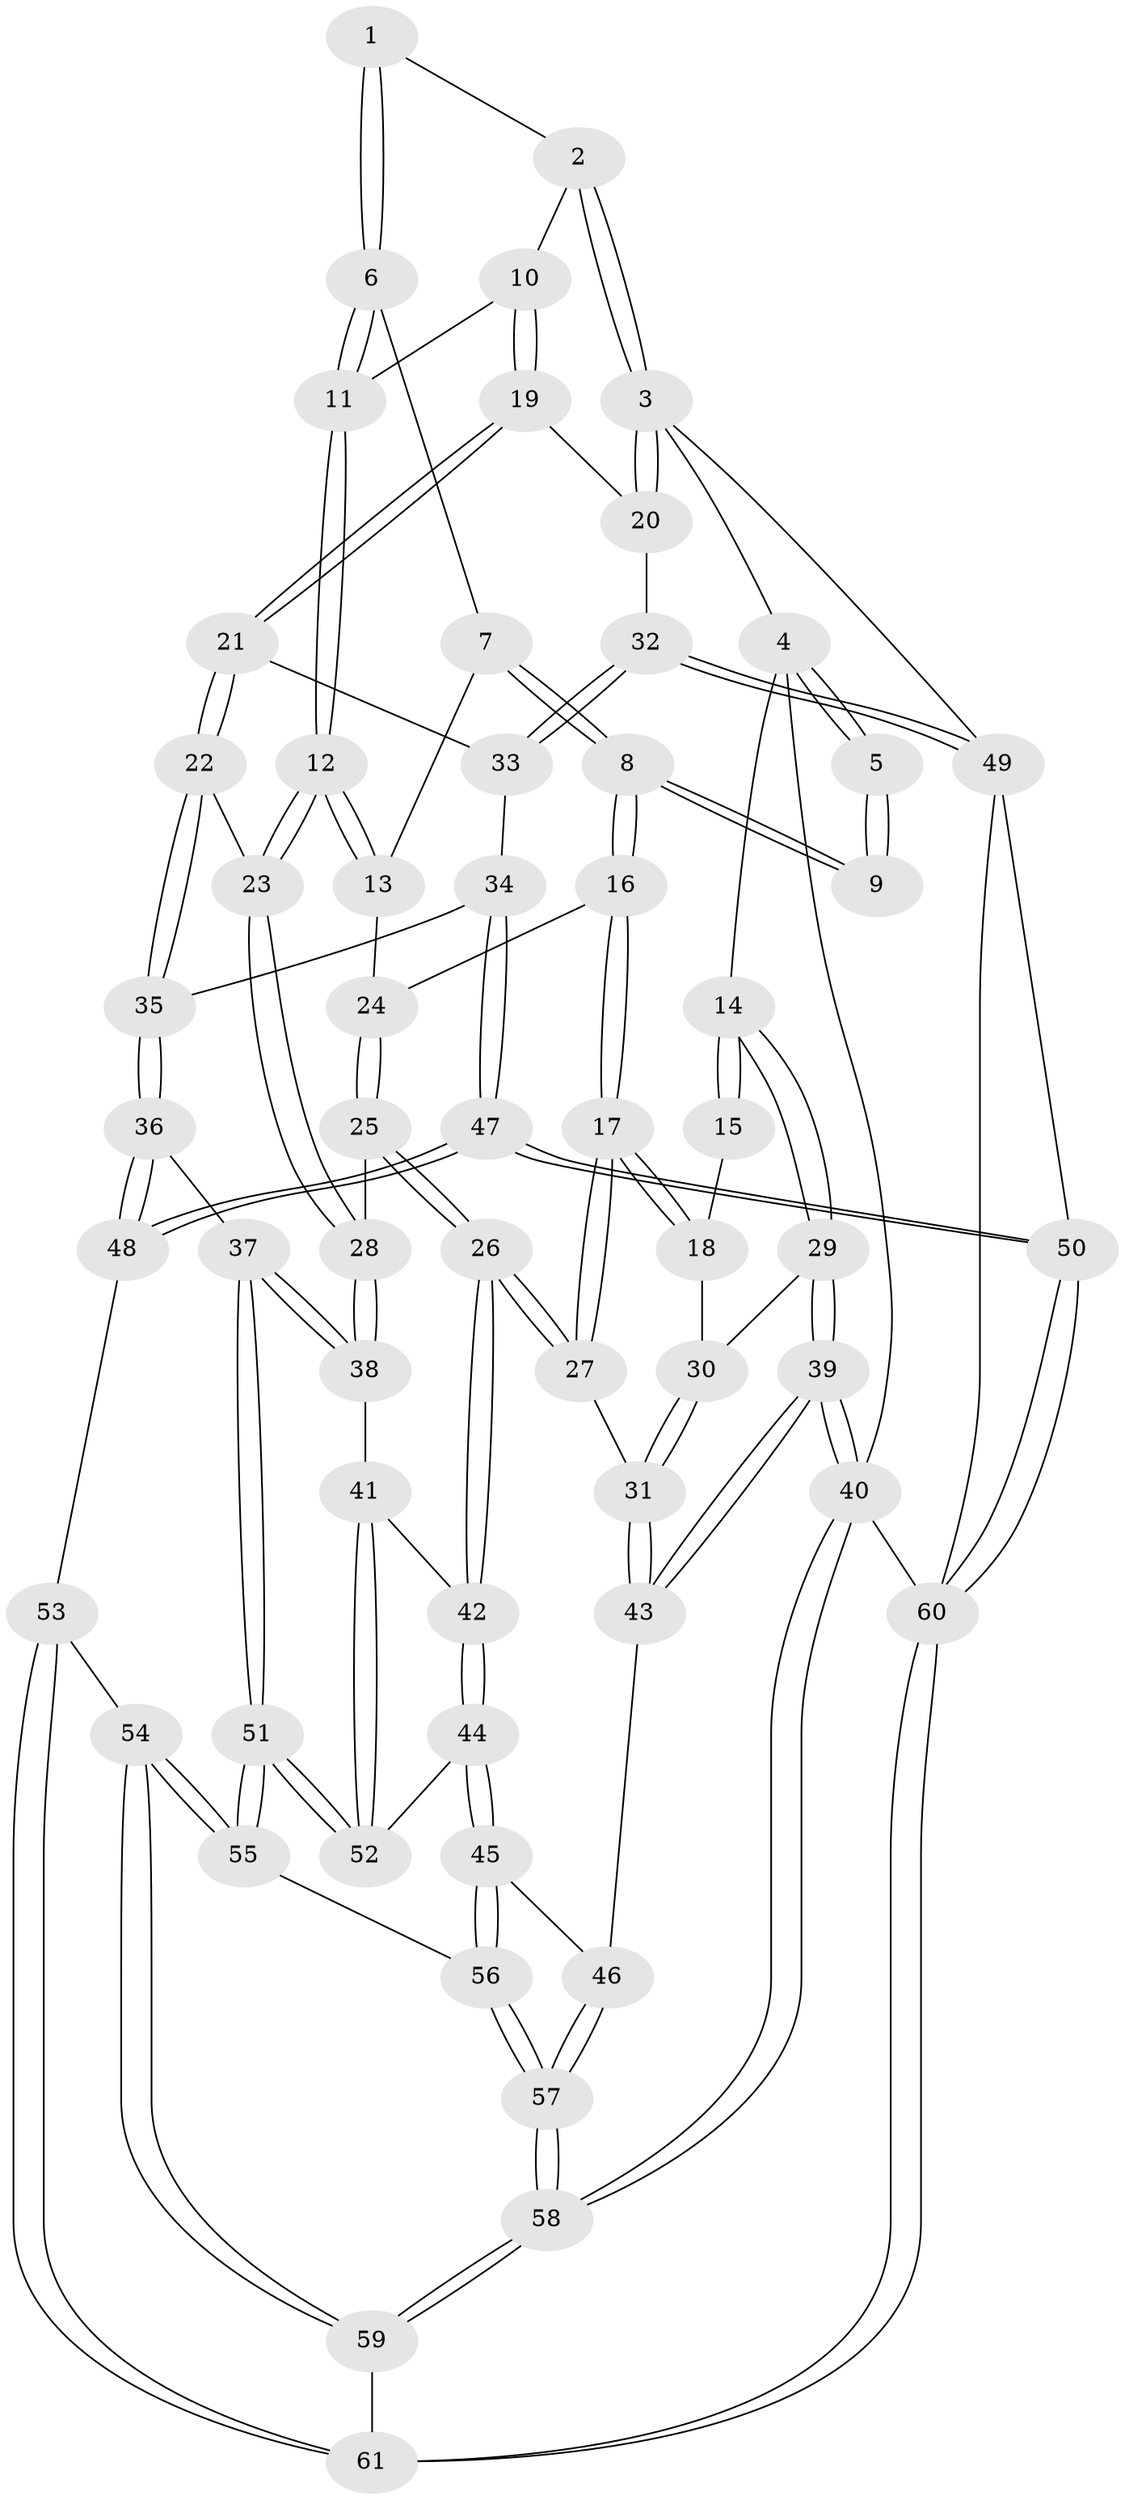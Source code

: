 // coarse degree distribution, {4: 0.2916666666666667, 3: 0.16666666666666666, 6: 0.125, 5: 0.375, 7: 0.041666666666666664}
// Generated by graph-tools (version 1.1) at 2025/06/03/04/25 22:06:02]
// undirected, 61 vertices, 149 edges
graph export_dot {
graph [start="1"]
  node [color=gray90,style=filled];
  1 [pos="+0.521372316680234+0"];
  2 [pos="+0.8172198073323046+0"];
  3 [pos="+1+0"];
  4 [pos="+0+0"];
  5 [pos="+0.16681886380537847+0"];
  6 [pos="+0.48938685636460366+0"];
  7 [pos="+0.4052685628336876+0.11012903000118703"];
  8 [pos="+0.2986047685677745+0.17415165819028167"];
  9 [pos="+0.23009346382899754+0.15414459975325306"];
  10 [pos="+0.8207555842731944+0.1661620403929465"];
  11 [pos="+0.6791116402792797+0.2077079654848827"];
  12 [pos="+0.5972986973735384+0.32570858993646323"];
  13 [pos="+0.5206234705393107+0.25864610947096195"];
  14 [pos="+0+0"];
  15 [pos="+0.18861297372779753+0.16004922358816764"];
  16 [pos="+0.3103768850273194+0.27157051990190223"];
  17 [pos="+0.23102540807591904+0.37380113701165946"];
  18 [pos="+0.06011316203580157+0.30977228959251585"];
  19 [pos="+0.8278470718461316+0.17277982617481197"];
  20 [pos="+1+0.02483674435189463"];
  21 [pos="+0.9068006493284086+0.328167983675042"];
  22 [pos="+0.6546473268274948+0.39712648845260456"];
  23 [pos="+0.5965843574273477+0.34977463503657175"];
  24 [pos="+0.36052703096385774+0.32393527335199473"];
  25 [pos="+0.4297242628740936+0.4277047132028651"];
  26 [pos="+0.2804717776221837+0.5046210762202127"];
  27 [pos="+0.22937062016925086+0.46762582860818747"];
  28 [pos="+0.47048320866945953+0.4393085075146853"];
  29 [pos="+0+0.2690775051511499"];
  30 [pos="+0.048240883431021175+0.31577246797399205"];
  31 [pos="+0.1036546712625193+0.49482257275825636"];
  32 [pos="+1+0.44289810319481987"];
  33 [pos="+0.9190031484855465+0.33937085170761183"];
  34 [pos="+0.7611139465512582+0.5144948612496818"];
  35 [pos="+0.6550521264845126+0.39806177137312004"];
  36 [pos="+0.5984589797190442+0.6523057664505457"];
  37 [pos="+0.5790540331771269+0.6441307949009217"];
  38 [pos="+0.48521147572566076+0.5156078425759815"];
  39 [pos="+0+0.6663359283138847"];
  40 [pos="+0+1"];
  41 [pos="+0.4192327622152187+0.5712952774598336"];
  42 [pos="+0.2848409299680417+0.5451764486444122"];
  43 [pos="+0.018459935748787716+0.621342150796601"];
  44 [pos="+0.27759066060575877+0.613258799179292"];
  45 [pos="+0.13022855648505893+0.6789348353929596"];
  46 [pos="+0.12739504649506572+0.6788836129348746"];
  47 [pos="+0.7976605640949106+0.741988792820426"];
  48 [pos="+0.7120189971391446+0.7419394655809178"];
  49 [pos="+1+0.66959246961244"];
  50 [pos="+0.8065480673942564+0.7454139096541138"];
  51 [pos="+0.37419662413196664+0.7110387268989095"];
  52 [pos="+0.36561838423426163+0.6950531784330006"];
  53 [pos="+0.6472262669995282+0.7975352080430745"];
  54 [pos="+0.42079564608579173+0.8703705189930719"];
  55 [pos="+0.36397652773072+0.7711602648143336"];
  56 [pos="+0.2636958855155244+0.7905374305783479"];
  57 [pos="+0.12388143364072415+0.988898712273484"];
  58 [pos="+0.03779214377557442+1"];
  59 [pos="+0.35199597285950834+1"];
  60 [pos="+0.8185095635263414+1"];
  61 [pos="+0.5387983280925586+1"];
  1 -- 2;
  1 -- 6;
  1 -- 6;
  2 -- 3;
  2 -- 3;
  2 -- 10;
  3 -- 4;
  3 -- 20;
  3 -- 20;
  3 -- 49;
  4 -- 5;
  4 -- 5;
  4 -- 14;
  4 -- 40;
  5 -- 9;
  5 -- 9;
  6 -- 7;
  6 -- 11;
  6 -- 11;
  7 -- 8;
  7 -- 8;
  7 -- 13;
  8 -- 9;
  8 -- 9;
  8 -- 16;
  8 -- 16;
  10 -- 11;
  10 -- 19;
  10 -- 19;
  11 -- 12;
  11 -- 12;
  12 -- 13;
  12 -- 13;
  12 -- 23;
  12 -- 23;
  13 -- 24;
  14 -- 15;
  14 -- 15;
  14 -- 29;
  14 -- 29;
  15 -- 18;
  16 -- 17;
  16 -- 17;
  16 -- 24;
  17 -- 18;
  17 -- 18;
  17 -- 27;
  17 -- 27;
  18 -- 30;
  19 -- 20;
  19 -- 21;
  19 -- 21;
  20 -- 32;
  21 -- 22;
  21 -- 22;
  21 -- 33;
  22 -- 23;
  22 -- 35;
  22 -- 35;
  23 -- 28;
  23 -- 28;
  24 -- 25;
  24 -- 25;
  25 -- 26;
  25 -- 26;
  25 -- 28;
  26 -- 27;
  26 -- 27;
  26 -- 42;
  26 -- 42;
  27 -- 31;
  28 -- 38;
  28 -- 38;
  29 -- 30;
  29 -- 39;
  29 -- 39;
  30 -- 31;
  30 -- 31;
  31 -- 43;
  31 -- 43;
  32 -- 33;
  32 -- 33;
  32 -- 49;
  32 -- 49;
  33 -- 34;
  34 -- 35;
  34 -- 47;
  34 -- 47;
  35 -- 36;
  35 -- 36;
  36 -- 37;
  36 -- 48;
  36 -- 48;
  37 -- 38;
  37 -- 38;
  37 -- 51;
  37 -- 51;
  38 -- 41;
  39 -- 40;
  39 -- 40;
  39 -- 43;
  39 -- 43;
  40 -- 58;
  40 -- 58;
  40 -- 60;
  41 -- 42;
  41 -- 52;
  41 -- 52;
  42 -- 44;
  42 -- 44;
  43 -- 46;
  44 -- 45;
  44 -- 45;
  44 -- 52;
  45 -- 46;
  45 -- 56;
  45 -- 56;
  46 -- 57;
  46 -- 57;
  47 -- 48;
  47 -- 48;
  47 -- 50;
  47 -- 50;
  48 -- 53;
  49 -- 50;
  49 -- 60;
  50 -- 60;
  50 -- 60;
  51 -- 52;
  51 -- 52;
  51 -- 55;
  51 -- 55;
  53 -- 54;
  53 -- 61;
  53 -- 61;
  54 -- 55;
  54 -- 55;
  54 -- 59;
  54 -- 59;
  55 -- 56;
  56 -- 57;
  56 -- 57;
  57 -- 58;
  57 -- 58;
  58 -- 59;
  58 -- 59;
  59 -- 61;
  60 -- 61;
  60 -- 61;
}
